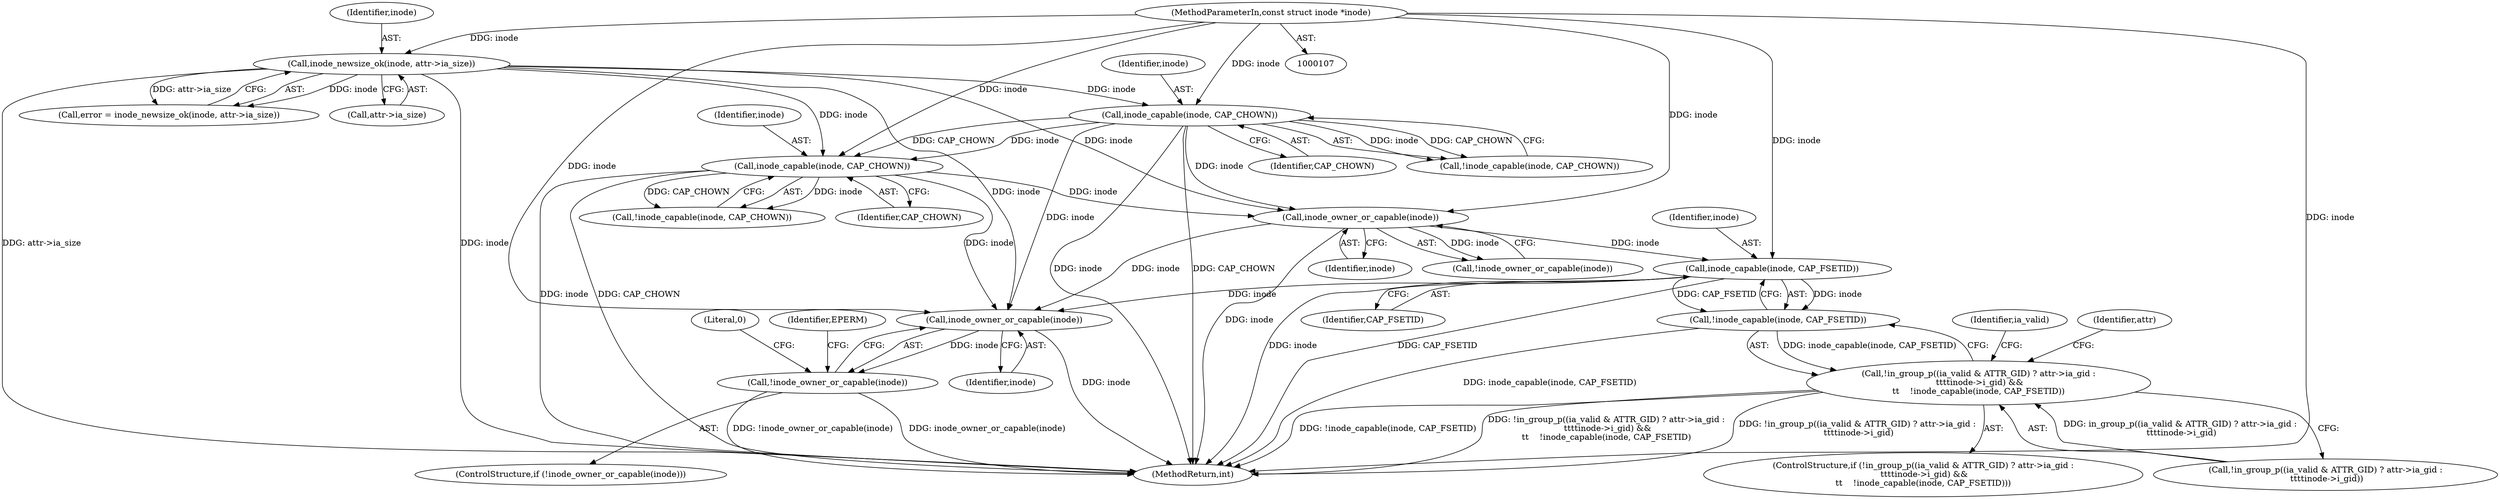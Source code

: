 digraph "1_linux_23adbe12ef7d3d4195e80800ab36b37bee28cd03@del" {
"1000229" [label="(Call,inode_capable(inode, CAP_FSETID))"];
"1000209" [label="(Call,inode_owner_or_capable(inode))"];
"1000125" [label="(Call,inode_newsize_ok(inode, attr->ia_size))"];
"1000108" [label="(MethodParameterIn,const struct inode *inode)"];
"1000196" [label="(Call,inode_capable(inode, CAP_CHOWN))"];
"1000162" [label="(Call,inode_capable(inode, CAP_CHOWN))"];
"1000228" [label="(Call,!inode_capable(inode, CAP_FSETID))"];
"1000215" [label="(Call,!in_group_p((ia_valid & ATTR_GID) ? attr->ia_gid :\n \t\t\t\tinode->i_gid) &&\n\t\t    !inode_capable(inode, CAP_FSETID))"];
"1000248" [label="(Call,inode_owner_or_capable(inode))"];
"1000247" [label="(Call,!inode_owner_or_capable(inode))"];
"1000208" [label="(Call,!inode_owner_or_capable(inode))"];
"1000229" [label="(Call,inode_capable(inode, CAP_FSETID))"];
"1000248" [label="(Call,inode_owner_or_capable(inode))"];
"1000215" [label="(Call,!in_group_p((ia_valid & ATTR_GID) ? attr->ia_gid :\n \t\t\t\tinode->i_gid) &&\n\t\t    !inode_capable(inode, CAP_FSETID))"];
"1000163" [label="(Identifier,inode)"];
"1000162" [label="(Call,inode_capable(inode, CAP_CHOWN))"];
"1000230" [label="(Identifier,inode)"];
"1000123" [label="(Call,error = inode_newsize_ok(inode, attr->ia_size))"];
"1000252" [label="(Identifier,EPERM)"];
"1000231" [label="(Identifier,CAP_FSETID)"];
"1000214" [label="(ControlStructure,if (!in_group_p((ia_valid & ATTR_GID) ? attr->ia_gid :\n \t\t\t\tinode->i_gid) &&\n\t\t    !inode_capable(inode, CAP_FSETID)))"];
"1000196" [label="(Call,inode_capable(inode, CAP_CHOWN))"];
"1000195" [label="(Call,!inode_capable(inode, CAP_CHOWN))"];
"1000125" [label="(Call,inode_newsize_ok(inode, attr->ia_size))"];
"1000164" [label="(Identifier,CAP_CHOWN)"];
"1000108" [label="(MethodParameterIn,const struct inode *inode)"];
"1000209" [label="(Call,inode_owner_or_capable(inode))"];
"1000161" [label="(Call,!inode_capable(inode, CAP_CHOWN))"];
"1000239" [label="(Identifier,ia_valid)"];
"1000254" [label="(Literal,0)"];
"1000246" [label="(ControlStructure,if (!inode_owner_or_capable(inode)))"];
"1000198" [label="(Identifier,CAP_CHOWN)"];
"1000127" [label="(Call,attr->ia_size)"];
"1000197" [label="(Identifier,inode)"];
"1000247" [label="(Call,!inode_owner_or_capable(inode))"];
"1000255" [label="(MethodReturn,int)"];
"1000210" [label="(Identifier,inode)"];
"1000126" [label="(Identifier,inode)"];
"1000228" [label="(Call,!inode_capable(inode, CAP_FSETID))"];
"1000216" [label="(Call,!in_group_p((ia_valid & ATTR_GID) ? attr->ia_gid :\n \t\t\t\tinode->i_gid))"];
"1000249" [label="(Identifier,inode)"];
"1000234" [label="(Identifier,attr)"];
"1000229" -> "1000228"  [label="AST: "];
"1000229" -> "1000231"  [label="CFG: "];
"1000230" -> "1000229"  [label="AST: "];
"1000231" -> "1000229"  [label="AST: "];
"1000228" -> "1000229"  [label="CFG: "];
"1000229" -> "1000255"  [label="DDG: CAP_FSETID"];
"1000229" -> "1000255"  [label="DDG: inode"];
"1000229" -> "1000228"  [label="DDG: inode"];
"1000229" -> "1000228"  [label="DDG: CAP_FSETID"];
"1000209" -> "1000229"  [label="DDG: inode"];
"1000108" -> "1000229"  [label="DDG: inode"];
"1000229" -> "1000248"  [label="DDG: inode"];
"1000209" -> "1000208"  [label="AST: "];
"1000209" -> "1000210"  [label="CFG: "];
"1000210" -> "1000209"  [label="AST: "];
"1000208" -> "1000209"  [label="CFG: "];
"1000209" -> "1000255"  [label="DDG: inode"];
"1000209" -> "1000208"  [label="DDG: inode"];
"1000125" -> "1000209"  [label="DDG: inode"];
"1000196" -> "1000209"  [label="DDG: inode"];
"1000162" -> "1000209"  [label="DDG: inode"];
"1000108" -> "1000209"  [label="DDG: inode"];
"1000209" -> "1000248"  [label="DDG: inode"];
"1000125" -> "1000123"  [label="AST: "];
"1000125" -> "1000127"  [label="CFG: "];
"1000126" -> "1000125"  [label="AST: "];
"1000127" -> "1000125"  [label="AST: "];
"1000123" -> "1000125"  [label="CFG: "];
"1000125" -> "1000255"  [label="DDG: inode"];
"1000125" -> "1000255"  [label="DDG: attr->ia_size"];
"1000125" -> "1000123"  [label="DDG: inode"];
"1000125" -> "1000123"  [label="DDG: attr->ia_size"];
"1000108" -> "1000125"  [label="DDG: inode"];
"1000125" -> "1000162"  [label="DDG: inode"];
"1000125" -> "1000196"  [label="DDG: inode"];
"1000125" -> "1000248"  [label="DDG: inode"];
"1000108" -> "1000107"  [label="AST: "];
"1000108" -> "1000255"  [label="DDG: inode"];
"1000108" -> "1000162"  [label="DDG: inode"];
"1000108" -> "1000196"  [label="DDG: inode"];
"1000108" -> "1000248"  [label="DDG: inode"];
"1000196" -> "1000195"  [label="AST: "];
"1000196" -> "1000198"  [label="CFG: "];
"1000197" -> "1000196"  [label="AST: "];
"1000198" -> "1000196"  [label="AST: "];
"1000195" -> "1000196"  [label="CFG: "];
"1000196" -> "1000255"  [label="DDG: inode"];
"1000196" -> "1000255"  [label="DDG: CAP_CHOWN"];
"1000196" -> "1000195"  [label="DDG: inode"];
"1000196" -> "1000195"  [label="DDG: CAP_CHOWN"];
"1000162" -> "1000196"  [label="DDG: inode"];
"1000162" -> "1000196"  [label="DDG: CAP_CHOWN"];
"1000196" -> "1000248"  [label="DDG: inode"];
"1000162" -> "1000161"  [label="AST: "];
"1000162" -> "1000164"  [label="CFG: "];
"1000163" -> "1000162"  [label="AST: "];
"1000164" -> "1000162"  [label="AST: "];
"1000161" -> "1000162"  [label="CFG: "];
"1000162" -> "1000255"  [label="DDG: CAP_CHOWN"];
"1000162" -> "1000255"  [label="DDG: inode"];
"1000162" -> "1000161"  [label="DDG: inode"];
"1000162" -> "1000161"  [label="DDG: CAP_CHOWN"];
"1000162" -> "1000248"  [label="DDG: inode"];
"1000228" -> "1000215"  [label="AST: "];
"1000215" -> "1000228"  [label="CFG: "];
"1000228" -> "1000255"  [label="DDG: inode_capable(inode, CAP_FSETID)"];
"1000228" -> "1000215"  [label="DDG: inode_capable(inode, CAP_FSETID)"];
"1000215" -> "1000214"  [label="AST: "];
"1000215" -> "1000216"  [label="CFG: "];
"1000216" -> "1000215"  [label="AST: "];
"1000234" -> "1000215"  [label="CFG: "];
"1000239" -> "1000215"  [label="CFG: "];
"1000215" -> "1000255"  [label="DDG: !in_group_p((ia_valid & ATTR_GID) ? attr->ia_gid :\n \t\t\t\tinode->i_gid)"];
"1000215" -> "1000255"  [label="DDG: !inode_capable(inode, CAP_FSETID)"];
"1000215" -> "1000255"  [label="DDG: !in_group_p((ia_valid & ATTR_GID) ? attr->ia_gid :\n \t\t\t\tinode->i_gid) &&\n\t\t    !inode_capable(inode, CAP_FSETID)"];
"1000216" -> "1000215"  [label="DDG: in_group_p((ia_valid & ATTR_GID) ? attr->ia_gid :\n \t\t\t\tinode->i_gid)"];
"1000248" -> "1000247"  [label="AST: "];
"1000248" -> "1000249"  [label="CFG: "];
"1000249" -> "1000248"  [label="AST: "];
"1000247" -> "1000248"  [label="CFG: "];
"1000248" -> "1000255"  [label="DDG: inode"];
"1000248" -> "1000247"  [label="DDG: inode"];
"1000247" -> "1000246"  [label="AST: "];
"1000252" -> "1000247"  [label="CFG: "];
"1000254" -> "1000247"  [label="CFG: "];
"1000247" -> "1000255"  [label="DDG: inode_owner_or_capable(inode)"];
"1000247" -> "1000255"  [label="DDG: !inode_owner_or_capable(inode)"];
}
